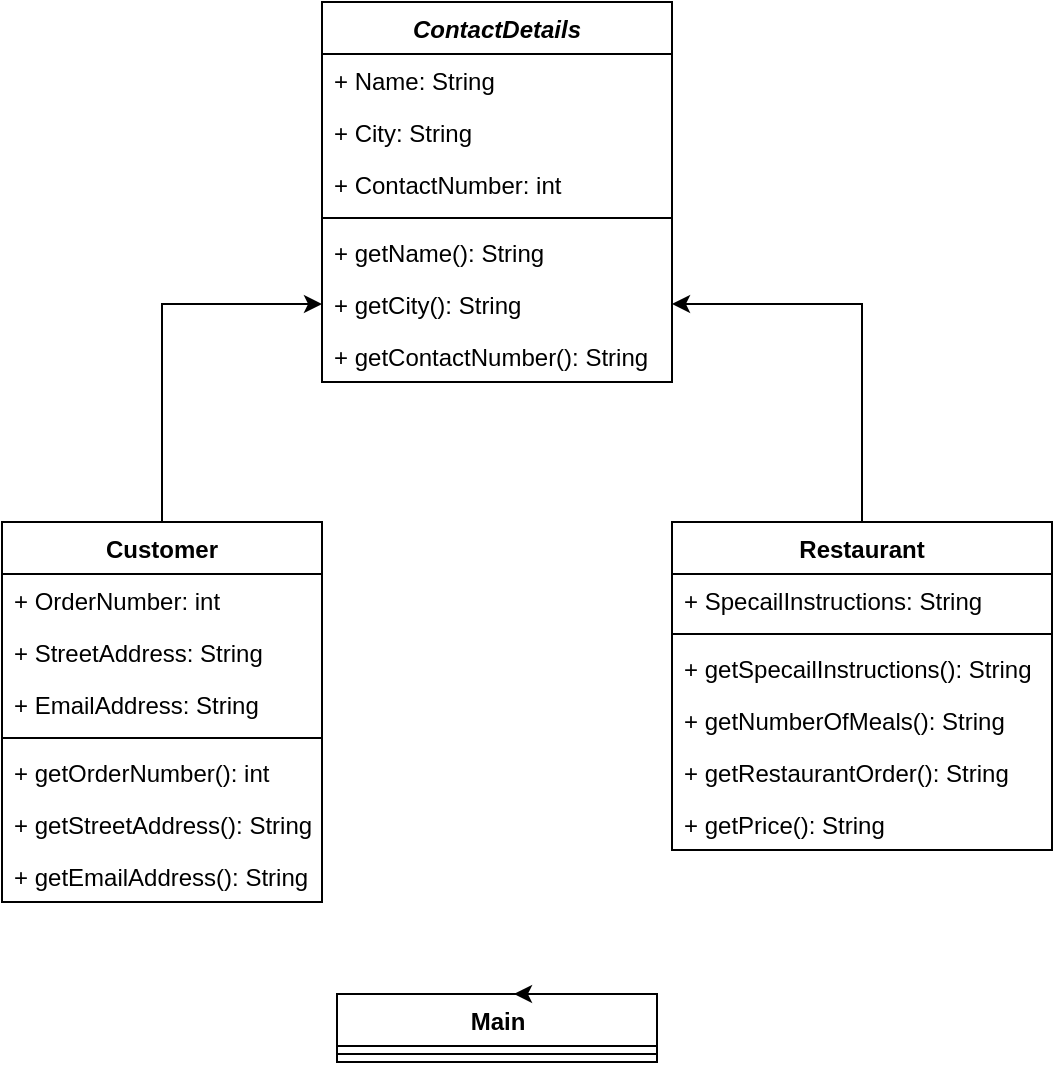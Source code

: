 <mxfile version="24.4.8" type="device">
  <diagram name="Page-1" id="sQlKk20RmFQFbznDsTxZ">
    <mxGraphModel dx="1050" dy="603" grid="1" gridSize="10" guides="1" tooltips="1" connect="1" arrows="1" fold="1" page="1" pageScale="1" pageWidth="850" pageHeight="1100" math="0" shadow="0">
      <root>
        <mxCell id="0" />
        <mxCell id="1" parent="0" />
        <mxCell id="GrsYH0oSwXfO-mWp8d9p-7" value="&lt;i&gt;ContactDetails&lt;/i&gt;" style="swimlane;fontStyle=1;align=center;verticalAlign=top;childLayout=stackLayout;horizontal=1;startSize=26;horizontalStack=0;resizeParent=1;resizeParentMax=0;resizeLast=0;collapsible=1;marginBottom=0;whiteSpace=wrap;html=1;" parent="1" vertex="1">
          <mxGeometry x="345" y="20" width="175" height="190" as="geometry" />
        </mxCell>
        <mxCell id="GrsYH0oSwXfO-mWp8d9p-8" value="+ Name: String" style="text;strokeColor=none;fillColor=none;align=left;verticalAlign=top;spacingLeft=4;spacingRight=4;overflow=hidden;rotatable=0;points=[[0,0.5],[1,0.5]];portConstraint=eastwest;whiteSpace=wrap;html=1;" parent="GrsYH0oSwXfO-mWp8d9p-7" vertex="1">
          <mxGeometry y="26" width="175" height="26" as="geometry" />
        </mxCell>
        <mxCell id="GrsYH0oSwXfO-mWp8d9p-10" value="+ City: String" style="text;strokeColor=none;fillColor=none;align=left;verticalAlign=top;spacingLeft=4;spacingRight=4;overflow=hidden;rotatable=0;points=[[0,0.5],[1,0.5]];portConstraint=eastwest;whiteSpace=wrap;html=1;" parent="GrsYH0oSwXfO-mWp8d9p-7" vertex="1">
          <mxGeometry y="52" width="175" height="26" as="geometry" />
        </mxCell>
        <mxCell id="GrsYH0oSwXfO-mWp8d9p-9" value="+ ContactNumber: int" style="text;strokeColor=none;fillColor=none;align=left;verticalAlign=top;spacingLeft=4;spacingRight=4;overflow=hidden;rotatable=0;points=[[0,0.5],[1,0.5]];portConstraint=eastwest;whiteSpace=wrap;html=1;" parent="GrsYH0oSwXfO-mWp8d9p-7" vertex="1">
          <mxGeometry y="78" width="175" height="26" as="geometry" />
        </mxCell>
        <mxCell id="GrsYH0oSwXfO-mWp8d9p-11" value="" style="line;strokeWidth=1;fillColor=none;align=left;verticalAlign=middle;spacingTop=-1;spacingLeft=3;spacingRight=3;rotatable=0;labelPosition=right;points=[];portConstraint=eastwest;strokeColor=inherit;" parent="GrsYH0oSwXfO-mWp8d9p-7" vertex="1">
          <mxGeometry y="104" width="175" height="8" as="geometry" />
        </mxCell>
        <mxCell id="3y1oeVlgZNdXnAebHQ50-5" value="+ getName(): String" style="text;strokeColor=none;fillColor=none;align=left;verticalAlign=top;spacingLeft=4;spacingRight=4;overflow=hidden;rotatable=0;points=[[0,0.5],[1,0.5]];portConstraint=eastwest;whiteSpace=wrap;html=1;" parent="GrsYH0oSwXfO-mWp8d9p-7" vertex="1">
          <mxGeometry y="112" width="175" height="26" as="geometry" />
        </mxCell>
        <mxCell id="3y1oeVlgZNdXnAebHQ50-6" value="+ getCity(): String" style="text;strokeColor=none;fillColor=none;align=left;verticalAlign=top;spacingLeft=4;spacingRight=4;overflow=hidden;rotatable=0;points=[[0,0.5],[1,0.5]];portConstraint=eastwest;whiteSpace=wrap;html=1;" parent="GrsYH0oSwXfO-mWp8d9p-7" vertex="1">
          <mxGeometry y="138" width="175" height="26" as="geometry" />
        </mxCell>
        <mxCell id="3y1oeVlgZNdXnAebHQ50-7" value="+ getContactNumber(): String" style="text;strokeColor=none;fillColor=none;align=left;verticalAlign=top;spacingLeft=4;spacingRight=4;overflow=hidden;rotatable=0;points=[[0,0.5],[1,0.5]];portConstraint=eastwest;whiteSpace=wrap;html=1;" parent="GrsYH0oSwXfO-mWp8d9p-7" vertex="1">
          <mxGeometry y="164" width="175" height="26" as="geometry" />
        </mxCell>
        <mxCell id="3y1oeVlgZNdXnAebHQ50-18" style="edgeStyle=orthogonalEdgeStyle;rounded=0;orthogonalLoop=1;jettySize=auto;html=1;entryX=0;entryY=0.5;entryDx=0;entryDy=0;" parent="1" source="GrsYH0oSwXfO-mWp8d9p-13" target="3y1oeVlgZNdXnAebHQ50-6" edge="1">
          <mxGeometry relative="1" as="geometry" />
        </mxCell>
        <mxCell id="GrsYH0oSwXfO-mWp8d9p-13" value="Customer" style="swimlane;fontStyle=1;align=center;verticalAlign=top;childLayout=stackLayout;horizontal=1;startSize=26;horizontalStack=0;resizeParent=1;resizeParentMax=0;resizeLast=0;collapsible=1;marginBottom=0;whiteSpace=wrap;html=1;" parent="1" vertex="1">
          <mxGeometry x="185" y="280" width="160" height="190" as="geometry" />
        </mxCell>
        <mxCell id="GrsYH0oSwXfO-mWp8d9p-14" value="+ OrderNumber: int" style="text;strokeColor=none;fillColor=none;align=left;verticalAlign=top;spacingLeft=4;spacingRight=4;overflow=hidden;rotatable=0;points=[[0,0.5],[1,0.5]];portConstraint=eastwest;whiteSpace=wrap;html=1;" parent="GrsYH0oSwXfO-mWp8d9p-13" vertex="1">
          <mxGeometry y="26" width="160" height="26" as="geometry" />
        </mxCell>
        <mxCell id="GrsYH0oSwXfO-mWp8d9p-15" value="+ StreetAddress: String" style="text;strokeColor=none;fillColor=none;align=left;verticalAlign=top;spacingLeft=4;spacingRight=4;overflow=hidden;rotatable=0;points=[[0,0.5],[1,0.5]];portConstraint=eastwest;whiteSpace=wrap;html=1;" parent="GrsYH0oSwXfO-mWp8d9p-13" vertex="1">
          <mxGeometry y="52" width="160" height="26" as="geometry" />
        </mxCell>
        <mxCell id="GrsYH0oSwXfO-mWp8d9p-16" value="+ EmailAddress: String" style="text;strokeColor=none;fillColor=none;align=left;verticalAlign=top;spacingLeft=4;spacingRight=4;overflow=hidden;rotatable=0;points=[[0,0.5],[1,0.5]];portConstraint=eastwest;whiteSpace=wrap;html=1;" parent="GrsYH0oSwXfO-mWp8d9p-13" vertex="1">
          <mxGeometry y="78" width="160" height="26" as="geometry" />
        </mxCell>
        <mxCell id="GrsYH0oSwXfO-mWp8d9p-17" value="" style="line;strokeWidth=1;fillColor=none;align=left;verticalAlign=middle;spacingTop=-1;spacingLeft=3;spacingRight=3;rotatable=0;labelPosition=right;points=[];portConstraint=eastwest;strokeColor=inherit;" parent="GrsYH0oSwXfO-mWp8d9p-13" vertex="1">
          <mxGeometry y="104" width="160" height="8" as="geometry" />
        </mxCell>
        <mxCell id="3y1oeVlgZNdXnAebHQ50-8" value="+ getOrderNumber(): int" style="text;strokeColor=none;fillColor=none;align=left;verticalAlign=top;spacingLeft=4;spacingRight=4;overflow=hidden;rotatable=0;points=[[0,0.5],[1,0.5]];portConstraint=eastwest;whiteSpace=wrap;html=1;" parent="GrsYH0oSwXfO-mWp8d9p-13" vertex="1">
          <mxGeometry y="112" width="160" height="26" as="geometry" />
        </mxCell>
        <mxCell id="3y1oeVlgZNdXnAebHQ50-9" value="+ getStreetAddress(): String" style="text;strokeColor=none;fillColor=none;align=left;verticalAlign=top;spacingLeft=4;spacingRight=4;overflow=hidden;rotatable=0;points=[[0,0.5],[1,0.5]];portConstraint=eastwest;whiteSpace=wrap;html=1;" parent="GrsYH0oSwXfO-mWp8d9p-13" vertex="1">
          <mxGeometry y="138" width="160" height="26" as="geometry" />
        </mxCell>
        <mxCell id="3y1oeVlgZNdXnAebHQ50-10" value="+ getEmailAddress(): String" style="text;strokeColor=none;fillColor=none;align=left;verticalAlign=top;spacingLeft=4;spacingRight=4;overflow=hidden;rotatable=0;points=[[0,0.5],[1,0.5]];portConstraint=eastwest;whiteSpace=wrap;html=1;" parent="GrsYH0oSwXfO-mWp8d9p-13" vertex="1">
          <mxGeometry y="164" width="160" height="26" as="geometry" />
        </mxCell>
        <mxCell id="3y1oeVlgZNdXnAebHQ50-17" style="edgeStyle=orthogonalEdgeStyle;rounded=0;orthogonalLoop=1;jettySize=auto;html=1;entryX=1;entryY=0.5;entryDx=0;entryDy=0;" parent="1" source="GrsYH0oSwXfO-mWp8d9p-19" target="3y1oeVlgZNdXnAebHQ50-6" edge="1">
          <mxGeometry relative="1" as="geometry" />
        </mxCell>
        <mxCell id="GrsYH0oSwXfO-mWp8d9p-19" value="Restaurant" style="swimlane;fontStyle=1;align=center;verticalAlign=top;childLayout=stackLayout;horizontal=1;startSize=26;horizontalStack=0;resizeParent=1;resizeParentMax=0;resizeLast=0;collapsible=1;marginBottom=0;whiteSpace=wrap;html=1;" parent="1" vertex="1">
          <mxGeometry x="520" y="280" width="190" height="164" as="geometry" />
        </mxCell>
        <mxCell id="GrsYH0oSwXfO-mWp8d9p-22" value="+ SpecailInstructions: String" style="text;strokeColor=none;fillColor=none;align=left;verticalAlign=top;spacingLeft=4;spacingRight=4;overflow=hidden;rotatable=0;points=[[0,0.5],[1,0.5]];portConstraint=eastwest;whiteSpace=wrap;html=1;" parent="GrsYH0oSwXfO-mWp8d9p-19" vertex="1">
          <mxGeometry y="26" width="190" height="26" as="geometry" />
        </mxCell>
        <mxCell id="GrsYH0oSwXfO-mWp8d9p-23" value="" style="line;strokeWidth=1;fillColor=none;align=left;verticalAlign=middle;spacingTop=-1;spacingLeft=3;spacingRight=3;rotatable=0;labelPosition=right;points=[];portConstraint=eastwest;strokeColor=inherit;" parent="GrsYH0oSwXfO-mWp8d9p-19" vertex="1">
          <mxGeometry y="52" width="190" height="8" as="geometry" />
        </mxCell>
        <mxCell id="3y1oeVlgZNdXnAebHQ50-11" value="+ getSpecailInstructions(): String" style="text;strokeColor=none;fillColor=none;align=left;verticalAlign=top;spacingLeft=4;spacingRight=4;overflow=hidden;rotatable=0;points=[[0,0.5],[1,0.5]];portConstraint=eastwest;whiteSpace=wrap;html=1;" parent="GrsYH0oSwXfO-mWp8d9p-19" vertex="1">
          <mxGeometry y="60" width="190" height="26" as="geometry" />
        </mxCell>
        <mxCell id="3y1oeVlgZNdXnAebHQ50-13" value="+ getNumberOfMeals(): String" style="text;strokeColor=none;fillColor=none;align=left;verticalAlign=top;spacingLeft=4;spacingRight=4;overflow=hidden;rotatable=0;points=[[0,0.5],[1,0.5]];portConstraint=eastwest;whiteSpace=wrap;html=1;" parent="GrsYH0oSwXfO-mWp8d9p-19" vertex="1">
          <mxGeometry y="86" width="190" height="26" as="geometry" />
        </mxCell>
        <mxCell id="3y1oeVlgZNdXnAebHQ50-15" value="+ getRestaurantOrder(): String" style="text;strokeColor=none;fillColor=none;align=left;verticalAlign=top;spacingLeft=4;spacingRight=4;overflow=hidden;rotatable=0;points=[[0,0.5],[1,0.5]];portConstraint=eastwest;whiteSpace=wrap;html=1;" parent="GrsYH0oSwXfO-mWp8d9p-19" vertex="1">
          <mxGeometry y="112" width="190" height="26" as="geometry" />
        </mxCell>
        <mxCell id="3y1oeVlgZNdXnAebHQ50-14" value="+ getPrice(): String" style="text;strokeColor=none;fillColor=none;align=left;verticalAlign=top;spacingLeft=4;spacingRight=4;overflow=hidden;rotatable=0;points=[[0,0.5],[1,0.5]];portConstraint=eastwest;whiteSpace=wrap;html=1;" parent="GrsYH0oSwXfO-mWp8d9p-19" vertex="1">
          <mxGeometry y="138" width="190" height="26" as="geometry" />
        </mxCell>
        <mxCell id="GrsYH0oSwXfO-mWp8d9p-48" value="Main" style="swimlane;fontStyle=1;align=center;verticalAlign=top;childLayout=stackLayout;horizontal=1;startSize=26;horizontalStack=0;resizeParent=1;resizeParentMax=0;resizeLast=0;collapsible=1;marginBottom=0;whiteSpace=wrap;html=1;" parent="1" vertex="1">
          <mxGeometry x="352.5" y="516" width="160" height="34" as="geometry" />
        </mxCell>
        <mxCell id="GrsYH0oSwXfO-mWp8d9p-49" value="" style="line;strokeWidth=1;fillColor=none;align=left;verticalAlign=middle;spacingTop=-1;spacingLeft=3;spacingRight=3;rotatable=0;labelPosition=right;points=[];portConstraint=eastwest;strokeColor=inherit;" parent="GrsYH0oSwXfO-mWp8d9p-48" vertex="1">
          <mxGeometry y="26" width="160" height="8" as="geometry" />
        </mxCell>
        <mxCell id="GrsYH0oSwXfO-mWp8d9p-51" style="edgeStyle=orthogonalEdgeStyle;rounded=0;orthogonalLoop=1;jettySize=auto;html=1;exitX=0.75;exitY=0;exitDx=0;exitDy=0;entryX=0.553;entryY=-0.017;entryDx=0;entryDy=0;entryPerimeter=0;" parent="1" source="GrsYH0oSwXfO-mWp8d9p-48" target="GrsYH0oSwXfO-mWp8d9p-48" edge="1">
          <mxGeometry relative="1" as="geometry" />
        </mxCell>
      </root>
    </mxGraphModel>
  </diagram>
</mxfile>
